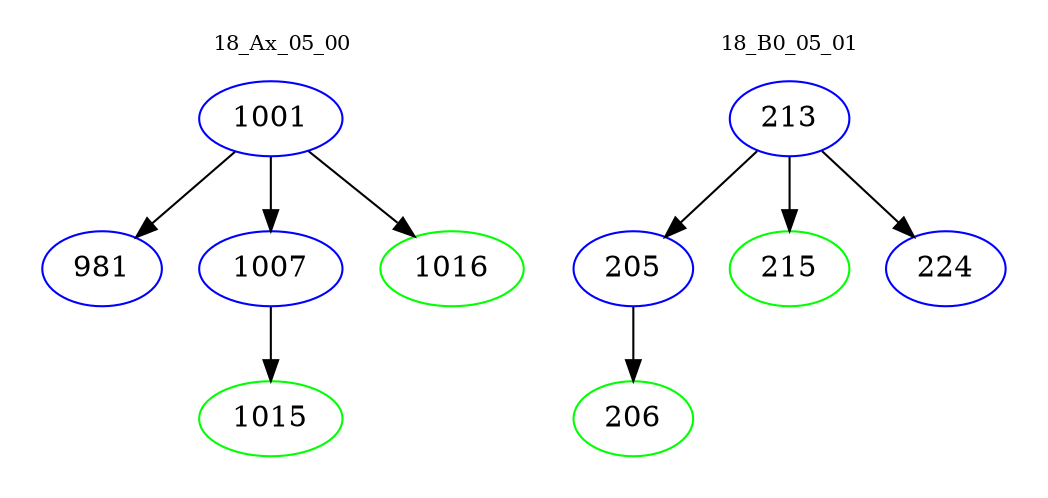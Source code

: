 digraph{
subgraph cluster_0 {
color = white
label = "18_Ax_05_00";
fontsize=10;
T0_1001 [label="1001", color="blue"]
T0_1001 -> T0_981 [color="black"]
T0_981 [label="981", color="blue"]
T0_1001 -> T0_1007 [color="black"]
T0_1007 [label="1007", color="blue"]
T0_1007 -> T0_1015 [color="black"]
T0_1015 [label="1015", color="green"]
T0_1001 -> T0_1016 [color="black"]
T0_1016 [label="1016", color="green"]
}
subgraph cluster_1 {
color = white
label = "18_B0_05_01";
fontsize=10;
T1_213 [label="213", color="blue"]
T1_213 -> T1_205 [color="black"]
T1_205 [label="205", color="blue"]
T1_205 -> T1_206 [color="black"]
T1_206 [label="206", color="green"]
T1_213 -> T1_215 [color="black"]
T1_215 [label="215", color="green"]
T1_213 -> T1_224 [color="black"]
T1_224 [label="224", color="blue"]
}
}
